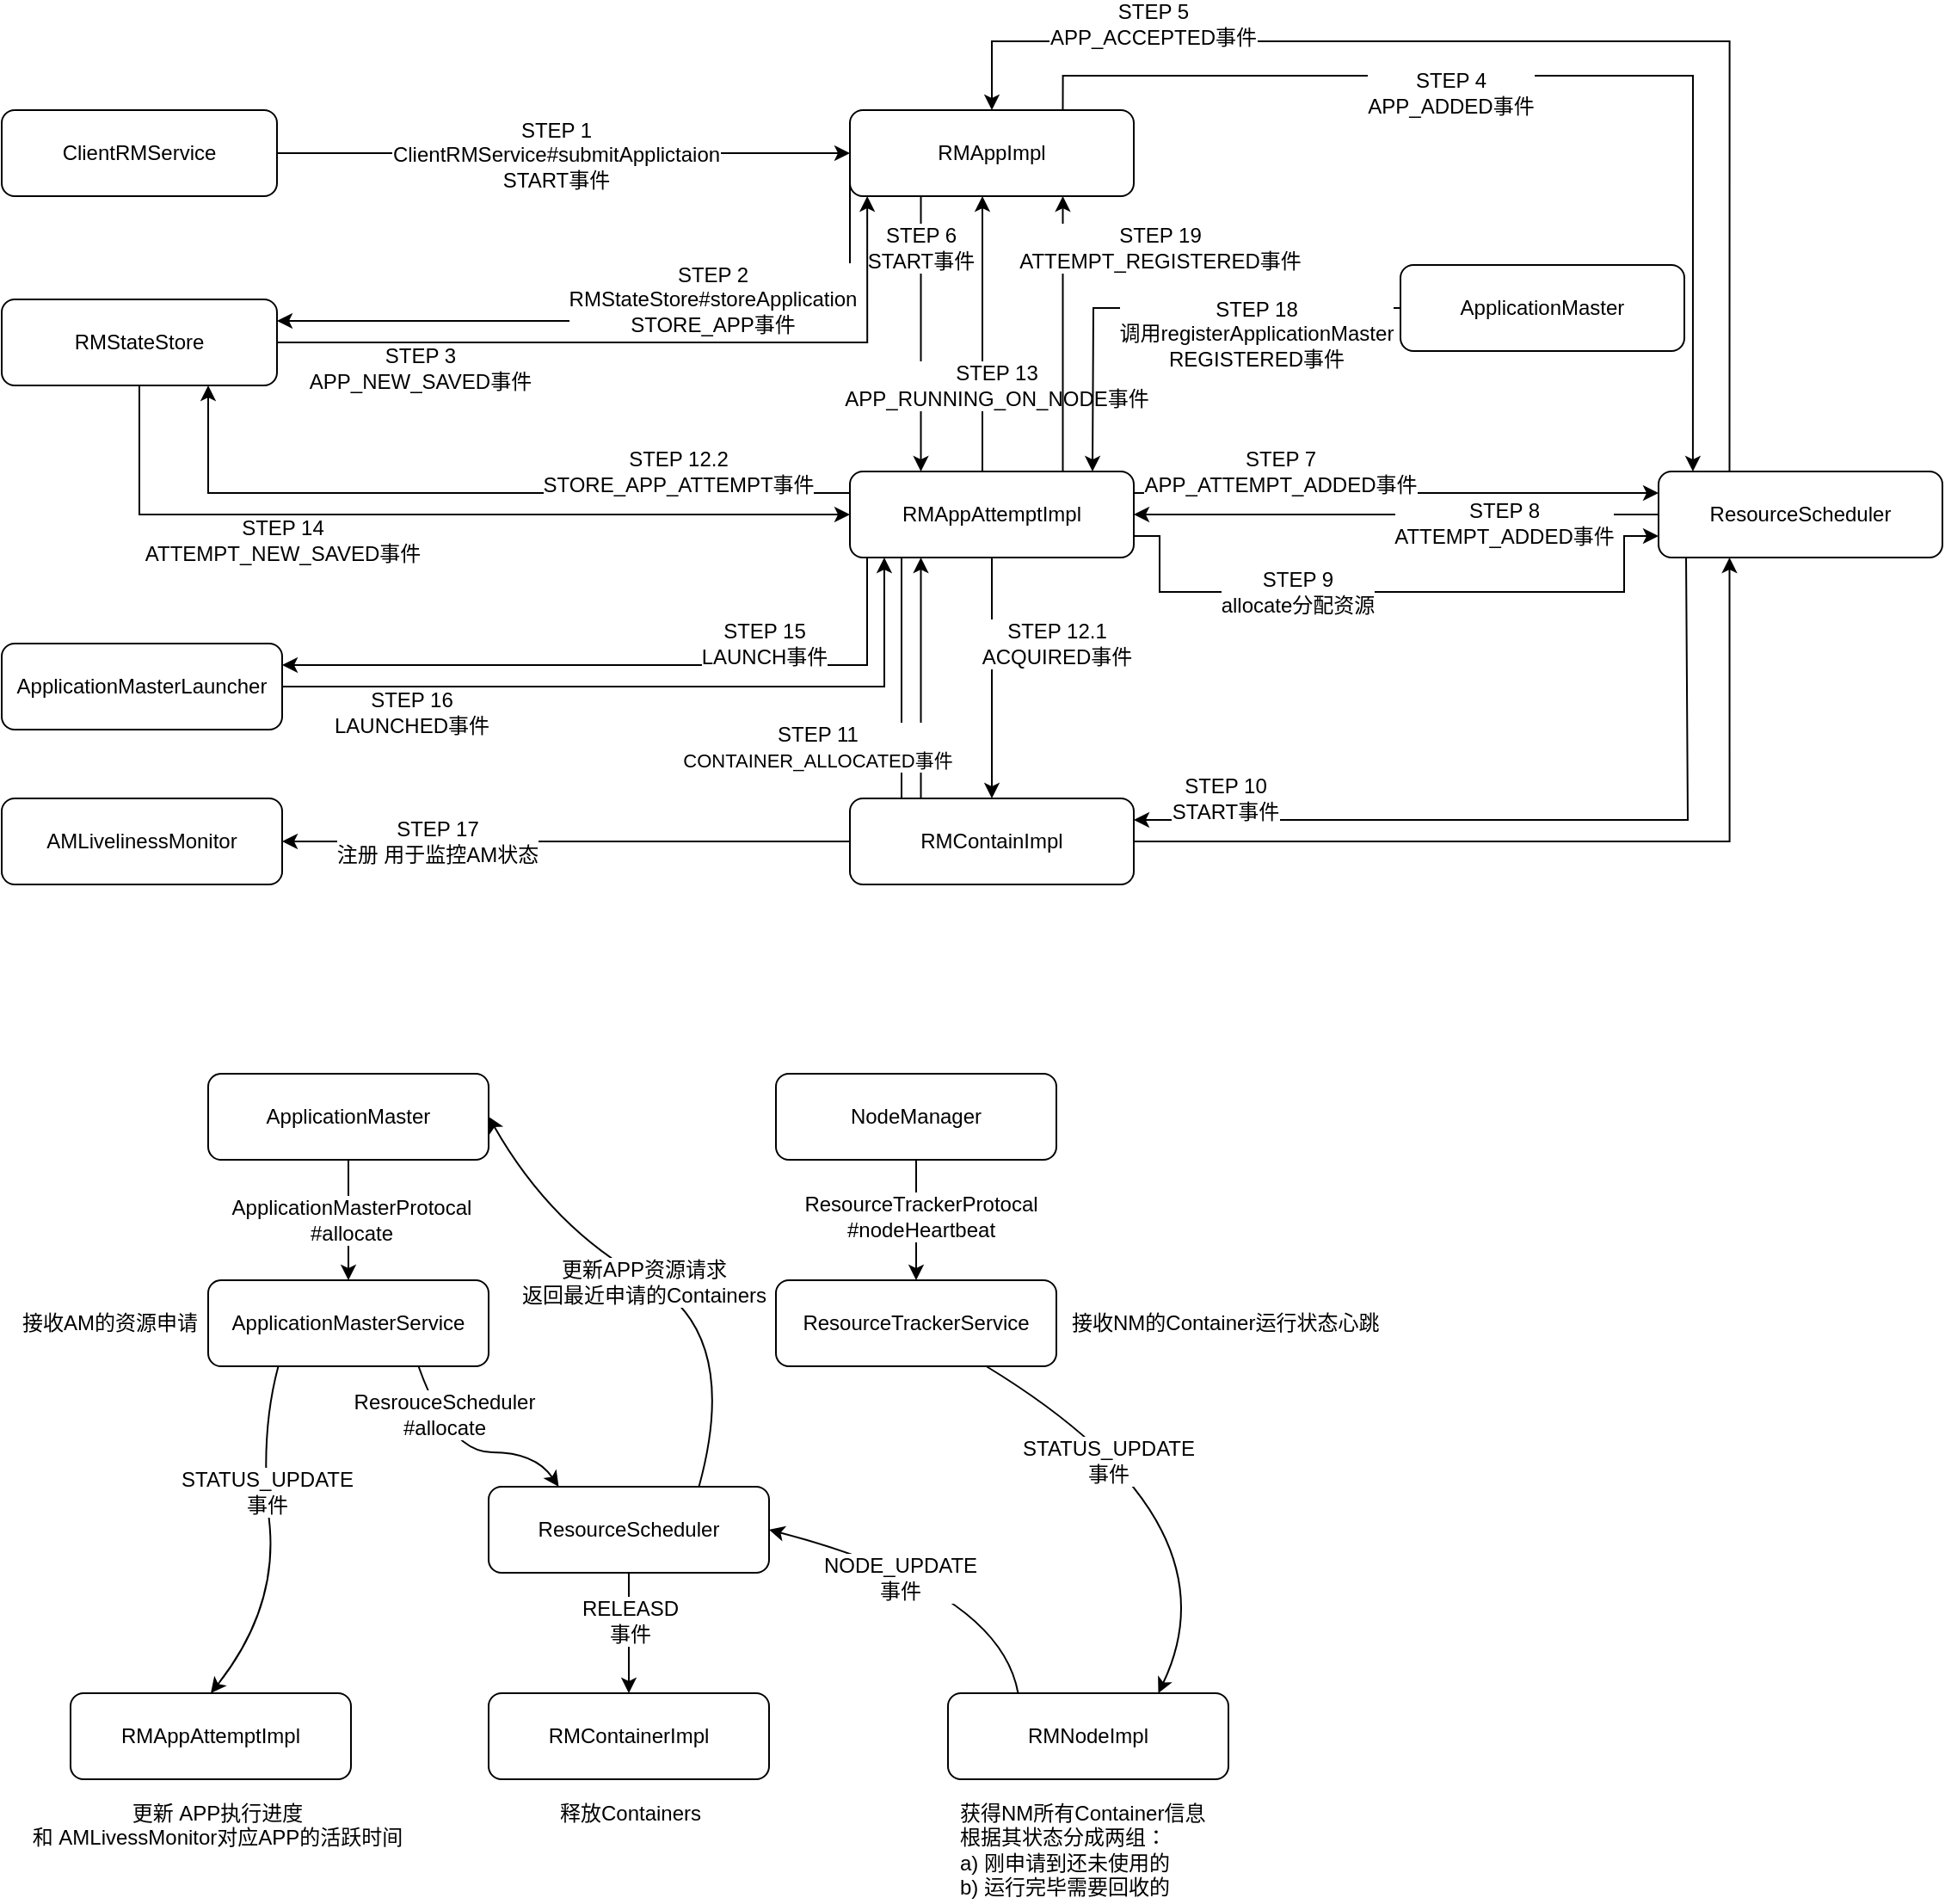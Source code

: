<mxfile version="12.2.7" type="github" pages="1">
  <diagram id="zChnUbs21k4LyGYpCQM4" name="Page-1">
    <mxGraphModel dx="1666" dy="803" grid="1" gridSize="10" guides="1" tooltips="1" connect="1" arrows="1" fold="1" page="1" pageScale="1" pageWidth="826" pageHeight="1169" math="0" shadow="0">
      <root>
        <mxCell id="0"/>
        <mxCell id="1" parent="0"/>
        <mxCell id="tXMc1olfVPZyjSrxy6uh-15" style="edgeStyle=orthogonalEdgeStyle;rounded=0;orthogonalLoop=1;jettySize=auto;html=1;" parent="1" source="tXMc1olfVPZyjSrxy6uh-8" target="tXMc1olfVPZyjSrxy6uh-9" edge="1">
          <mxGeometry relative="1" as="geometry"/>
        </mxCell>
        <mxCell id="tXMc1olfVPZyjSrxy6uh-16" value="&lt;span style=&quot;white-space: normal&quot;&gt;STEP 1&lt;/span&gt;&lt;br&gt;&lt;span style=&quot;white-space: normal&quot;&gt;ClientRMService#submitApplictaion&lt;/span&gt;&lt;br&gt;START事件" style="text;html=1;resizable=0;points=[];align=center;verticalAlign=middle;labelBackgroundColor=#ffffff;" parent="tXMc1olfVPZyjSrxy6uh-15" vertex="1" connectable="0">
          <mxGeometry x="-0.027" y="-1" relative="1" as="geometry">
            <mxPoint as="offset"/>
          </mxGeometry>
        </mxCell>
        <mxCell id="tXMc1olfVPZyjSrxy6uh-8" value="ClientRMService&lt;br&gt;" style="rounded=1;whiteSpace=wrap;html=1;" parent="1" vertex="1">
          <mxGeometry y="100" width="160" height="50" as="geometry"/>
        </mxCell>
        <mxCell id="tXMc1olfVPZyjSrxy6uh-17" style="edgeStyle=orthogonalEdgeStyle;rounded=0;orthogonalLoop=1;jettySize=auto;html=1;exitX=0;exitY=0.75;exitDx=0;exitDy=0;entryX=1;entryY=0.25;entryDx=0;entryDy=0;" parent="1" source="tXMc1olfVPZyjSrxy6uh-9" target="tXMc1olfVPZyjSrxy6uh-11" edge="1">
          <mxGeometry relative="1" as="geometry">
            <Array as="points">
              <mxPoint x="493" y="223"/>
            </Array>
          </mxGeometry>
        </mxCell>
        <mxCell id="tXMc1olfVPZyjSrxy6uh-19" value="STEP 2&lt;br&gt;RMStateStore#storeApplication&lt;br&gt;STORE_APP事件" style="text;html=1;resizable=0;points=[];align=center;verticalAlign=middle;labelBackgroundColor=#ffffff;" parent="tXMc1olfVPZyjSrxy6uh-17" vertex="1" connectable="0">
          <mxGeometry x="-0.258" relative="1" as="geometry">
            <mxPoint x="-10" y="-13" as="offset"/>
          </mxGeometry>
        </mxCell>
        <mxCell id="tXMc1olfVPZyjSrxy6uh-21" style="edgeStyle=orthogonalEdgeStyle;rounded=0;orthogonalLoop=1;jettySize=auto;html=1;exitX=0.75;exitY=0;exitDx=0;exitDy=0;entryX=0.121;entryY=0;entryDx=0;entryDy=0;entryPerimeter=0;" parent="1" source="tXMc1olfVPZyjSrxy6uh-9" target="tXMc1olfVPZyjSrxy6uh-12" edge="1">
          <mxGeometry relative="1" as="geometry"/>
        </mxCell>
        <mxCell id="tXMc1olfVPZyjSrxy6uh-24" value="STEP 4&lt;br&gt;APP_ADDED事件" style="text;html=1;resizable=0;points=[];align=center;verticalAlign=middle;labelBackgroundColor=#ffffff;" parent="tXMc1olfVPZyjSrxy6uh-21" vertex="1" connectable="0">
          <mxGeometry x="-0.14" relative="1" as="geometry">
            <mxPoint x="-20" y="10" as="offset"/>
          </mxGeometry>
        </mxCell>
        <mxCell id="tXMc1olfVPZyjSrxy6uh-26" style="edgeStyle=orthogonalEdgeStyle;rounded=0;orthogonalLoop=1;jettySize=auto;html=1;exitX=0.25;exitY=1;exitDx=0;exitDy=0;entryX=0.25;entryY=0;entryDx=0;entryDy=0;" parent="1" source="tXMc1olfVPZyjSrxy6uh-9" target="tXMc1olfVPZyjSrxy6uh-10" edge="1">
          <mxGeometry relative="1" as="geometry"/>
        </mxCell>
        <mxCell id="tXMc1olfVPZyjSrxy6uh-27" value="STEP 6&lt;br&gt;START事件" style="text;html=1;resizable=0;points=[];align=center;verticalAlign=middle;labelBackgroundColor=#ffffff;" parent="tXMc1olfVPZyjSrxy6uh-26" vertex="1" connectable="0">
          <mxGeometry x="0.487" y="-1" relative="1" as="geometry">
            <mxPoint y="-89" as="offset"/>
          </mxGeometry>
        </mxCell>
        <mxCell id="tXMc1olfVPZyjSrxy6uh-9" value="RMAppImpl" style="rounded=1;whiteSpace=wrap;html=1;" parent="1" vertex="1">
          <mxGeometry x="493" y="100" width="165" height="50" as="geometry"/>
        </mxCell>
        <mxCell id="tXMc1olfVPZyjSrxy6uh-28" style="edgeStyle=orthogonalEdgeStyle;rounded=0;orthogonalLoop=1;jettySize=auto;html=1;exitX=1;exitY=0.25;exitDx=0;exitDy=0;entryX=0;entryY=0.25;entryDx=0;entryDy=0;" parent="1" source="tXMc1olfVPZyjSrxy6uh-10" target="tXMc1olfVPZyjSrxy6uh-12" edge="1">
          <mxGeometry relative="1" as="geometry"/>
        </mxCell>
        <mxCell id="tXMc1olfVPZyjSrxy6uh-29" value="STEP 7&lt;br&gt;APP_ATTEMPT_ADDED事件" style="text;html=1;resizable=0;points=[];align=center;verticalAlign=middle;labelBackgroundColor=#ffffff;" parent="tXMc1olfVPZyjSrxy6uh-28" vertex="1" connectable="0">
          <mxGeometry x="-0.297" y="1" relative="1" as="geometry">
            <mxPoint x="-22" y="-12" as="offset"/>
          </mxGeometry>
        </mxCell>
        <mxCell id="tXMc1olfVPZyjSrxy6uh-32" style="edgeStyle=orthogonalEdgeStyle;rounded=0;orthogonalLoop=1;jettySize=auto;html=1;exitX=1;exitY=0.75;exitDx=0;exitDy=0;entryX=0;entryY=0.75;entryDx=0;entryDy=0;" parent="1" source="tXMc1olfVPZyjSrxy6uh-10" target="tXMc1olfVPZyjSrxy6uh-12" edge="1">
          <mxGeometry relative="1" as="geometry">
            <Array as="points">
              <mxPoint x="673" y="348"/>
              <mxPoint x="673" y="380"/>
              <mxPoint x="943" y="380"/>
              <mxPoint x="943" y="348"/>
            </Array>
          </mxGeometry>
        </mxCell>
        <mxCell id="tXMc1olfVPZyjSrxy6uh-33" value="STEP 9&lt;br&gt;allocate分配资源" style="text;html=1;resizable=0;points=[];align=center;verticalAlign=middle;labelBackgroundColor=#ffffff;" parent="tXMc1olfVPZyjSrxy6uh-32" vertex="1" connectable="0">
          <mxGeometry x="-0.447" relative="1" as="geometry">
            <mxPoint x="25" as="offset"/>
          </mxGeometry>
        </mxCell>
        <mxCell id="tXMc1olfVPZyjSrxy6uh-41" style="edgeStyle=orthogonalEdgeStyle;rounded=0;orthogonalLoop=1;jettySize=auto;html=1;entryX=0.5;entryY=0;entryDx=0;entryDy=0;" parent="1" source="tXMc1olfVPZyjSrxy6uh-10" target="tXMc1olfVPZyjSrxy6uh-14" edge="1">
          <mxGeometry relative="1" as="geometry"/>
        </mxCell>
        <mxCell id="tXMc1olfVPZyjSrxy6uh-42" value="STEP 12.1&lt;br&gt;ACQUIRED事件" style="text;html=1;resizable=0;points=[];align=center;verticalAlign=middle;labelBackgroundColor=#ffffff;" parent="tXMc1olfVPZyjSrxy6uh-41" vertex="1" connectable="0">
          <mxGeometry y="44" relative="1" as="geometry">
            <mxPoint x="-7" y="-20" as="offset"/>
          </mxGeometry>
        </mxCell>
        <mxCell id="tXMc1olfVPZyjSrxy6uh-43" style="edgeStyle=orthogonalEdgeStyle;rounded=0;orthogonalLoop=1;jettySize=auto;html=1;exitX=0;exitY=0.25;exitDx=0;exitDy=0;entryX=0.75;entryY=1;entryDx=0;entryDy=0;" parent="1" source="tXMc1olfVPZyjSrxy6uh-10" target="tXMc1olfVPZyjSrxy6uh-11" edge="1">
          <mxGeometry relative="1" as="geometry"/>
        </mxCell>
        <mxCell id="tXMc1olfVPZyjSrxy6uh-44" value="STEP 12.2&lt;br&gt;STORE_APP_ATTEMPT事件" style="text;html=1;resizable=0;points=[];align=center;verticalAlign=middle;labelBackgroundColor=#ffffff;" parent="tXMc1olfVPZyjSrxy6uh-43" vertex="1" connectable="0">
          <mxGeometry x="-0.656" y="-1" relative="1" as="geometry">
            <mxPoint x="-25" y="-12" as="offset"/>
          </mxGeometry>
        </mxCell>
        <mxCell id="tXMc1olfVPZyjSrxy6uh-45" style="edgeStyle=orthogonalEdgeStyle;rounded=0;orthogonalLoop=1;jettySize=auto;html=1;" parent="1" source="tXMc1olfVPZyjSrxy6uh-10" target="tXMc1olfVPZyjSrxy6uh-9" edge="1">
          <mxGeometry relative="1" as="geometry">
            <Array as="points">
              <mxPoint x="570" y="220"/>
              <mxPoint x="570" y="220"/>
            </Array>
          </mxGeometry>
        </mxCell>
        <mxCell id="tXMc1olfVPZyjSrxy6uh-46" value="STEP 13&lt;br&gt;APP_RUNNING_ON_NODE事件" style="text;html=1;resizable=0;points=[];align=center;verticalAlign=middle;labelBackgroundColor=#ffffff;" parent="tXMc1olfVPZyjSrxy6uh-45" vertex="1" connectable="0">
          <mxGeometry x="0.388" y="-1" relative="1" as="geometry">
            <mxPoint x="6.5" y="61" as="offset"/>
          </mxGeometry>
        </mxCell>
        <mxCell id="tXMc1olfVPZyjSrxy6uh-51" style="edgeStyle=orthogonalEdgeStyle;rounded=0;orthogonalLoop=1;jettySize=auto;html=1;exitX=0.067;exitY=1;exitDx=0;exitDy=0;entryX=1;entryY=0.25;entryDx=0;entryDy=0;exitPerimeter=0;" parent="1" source="tXMc1olfVPZyjSrxy6uh-10" target="tXMc1olfVPZyjSrxy6uh-50" edge="1">
          <mxGeometry relative="1" as="geometry">
            <Array as="points">
              <mxPoint x="503" y="360"/>
              <mxPoint x="503" y="423"/>
            </Array>
          </mxGeometry>
        </mxCell>
        <mxCell id="tXMc1olfVPZyjSrxy6uh-54" value="STEP 15&lt;br&gt;LAUNCH事件" style="text;html=1;resizable=0;points=[];align=center;verticalAlign=middle;labelBackgroundColor=#ffffff;" parent="tXMc1olfVPZyjSrxy6uh-51" vertex="1" connectable="0">
          <mxGeometry x="-0.371" y="-2" relative="1" as="geometry">
            <mxPoint x="3" y="-11" as="offset"/>
          </mxGeometry>
        </mxCell>
        <mxCell id="tXMc1olfVPZyjSrxy6uh-57" style="edgeStyle=orthogonalEdgeStyle;rounded=0;orthogonalLoop=1;jettySize=auto;html=1;entryX=1;entryY=0.5;entryDx=0;entryDy=0;exitX=0.158;exitY=1;exitDx=0;exitDy=0;exitPerimeter=0;" parent="1" source="tXMc1olfVPZyjSrxy6uh-10" target="tXMc1olfVPZyjSrxy6uh-56" edge="1">
          <mxGeometry relative="1" as="geometry">
            <Array as="points">
              <mxPoint x="523" y="360"/>
              <mxPoint x="523" y="525"/>
            </Array>
          </mxGeometry>
        </mxCell>
        <mxCell id="tXMc1olfVPZyjSrxy6uh-58" value="STEP 17&lt;br&gt;注册 用于监控AM状态" style="text;html=1;resizable=0;points=[];align=center;verticalAlign=middle;labelBackgroundColor=#ffffff;" parent="tXMc1olfVPZyjSrxy6uh-57" vertex="1" connectable="0">
          <mxGeometry x="0.728" relative="1" as="geometry">
            <mxPoint x="18" as="offset"/>
          </mxGeometry>
        </mxCell>
        <mxCell id="tXMc1olfVPZyjSrxy6uh-61" style="edgeStyle=orthogonalEdgeStyle;rounded=0;orthogonalLoop=1;jettySize=auto;html=1;exitX=0.75;exitY=0;exitDx=0;exitDy=0;entryX=0.75;entryY=1;entryDx=0;entryDy=0;" parent="1" source="tXMc1olfVPZyjSrxy6uh-10" target="tXMc1olfVPZyjSrxy6uh-9" edge="1">
          <mxGeometry relative="1" as="geometry"/>
        </mxCell>
        <mxCell id="tXMc1olfVPZyjSrxy6uh-62" value="STEP 19&lt;br&gt;ATTEMPT_REGISTERED事件" style="text;html=1;resizable=0;points=[];align=center;verticalAlign=middle;labelBackgroundColor=#ffffff;" parent="tXMc1olfVPZyjSrxy6uh-61" vertex="1" connectable="0">
          <mxGeometry x="0.55" y="-1" relative="1" as="geometry">
            <mxPoint x="55" y="-6" as="offset"/>
          </mxGeometry>
        </mxCell>
        <mxCell id="tXMc1olfVPZyjSrxy6uh-10" value="RMAppAttemptImpl" style="rounded=1;whiteSpace=wrap;html=1;" parent="1" vertex="1">
          <mxGeometry x="493" y="310" width="165" height="50" as="geometry"/>
        </mxCell>
        <mxCell id="tXMc1olfVPZyjSrxy6uh-18" style="edgeStyle=orthogonalEdgeStyle;rounded=0;orthogonalLoop=1;jettySize=auto;html=1;entryX=0.061;entryY=1;entryDx=0;entryDy=0;entryPerimeter=0;" parent="1" source="tXMc1olfVPZyjSrxy6uh-11" target="tXMc1olfVPZyjSrxy6uh-9" edge="1">
          <mxGeometry relative="1" as="geometry"/>
        </mxCell>
        <mxCell id="tXMc1olfVPZyjSrxy6uh-20" value="STEP 3&lt;br&gt;APP_NEW_SAVED事件" style="text;html=1;resizable=0;points=[];align=center;verticalAlign=middle;labelBackgroundColor=#ffffff;" parent="tXMc1olfVPZyjSrxy6uh-18" vertex="1" connectable="0">
          <mxGeometry x="-0.598" y="-1" relative="1" as="geometry">
            <mxPoint x="-3" y="14" as="offset"/>
          </mxGeometry>
        </mxCell>
        <mxCell id="tXMc1olfVPZyjSrxy6uh-48" style="edgeStyle=orthogonalEdgeStyle;rounded=0;orthogonalLoop=1;jettySize=auto;html=1;entryX=0;entryY=0.5;entryDx=0;entryDy=0;exitX=0.5;exitY=1;exitDx=0;exitDy=0;" parent="1" source="tXMc1olfVPZyjSrxy6uh-11" target="tXMc1olfVPZyjSrxy6uh-10" edge="1">
          <mxGeometry relative="1" as="geometry"/>
        </mxCell>
        <mxCell id="tXMc1olfVPZyjSrxy6uh-49" value="STEP 14&lt;br&gt;ATTEMPT_NEW_SAVED事件" style="text;html=1;resizable=0;points=[];align=center;verticalAlign=middle;labelBackgroundColor=#ffffff;" parent="tXMc1olfVPZyjSrxy6uh-48" vertex="1" connectable="0">
          <mxGeometry x="-0.693" y="44" relative="1" as="geometry">
            <mxPoint x="83" y="59" as="offset"/>
          </mxGeometry>
        </mxCell>
        <mxCell id="tXMc1olfVPZyjSrxy6uh-11" value="RMStateStore" style="rounded=1;whiteSpace=wrap;html=1;" parent="1" vertex="1">
          <mxGeometry y="210" width="160" height="50" as="geometry"/>
        </mxCell>
        <mxCell id="tXMc1olfVPZyjSrxy6uh-23" style="edgeStyle=orthogonalEdgeStyle;rounded=0;orthogonalLoop=1;jettySize=auto;html=1;exitX=0.25;exitY=0;exitDx=0;exitDy=0;entryX=0.5;entryY=0;entryDx=0;entryDy=0;" parent="1" source="tXMc1olfVPZyjSrxy6uh-12" target="tXMc1olfVPZyjSrxy6uh-9" edge="1">
          <mxGeometry relative="1" as="geometry">
            <Array as="points">
              <mxPoint x="1004" y="60"/>
              <mxPoint x="576" y="60"/>
            </Array>
          </mxGeometry>
        </mxCell>
        <mxCell id="tXMc1olfVPZyjSrxy6uh-25" value="STEP 5&lt;br&gt;APP_ACCEPTED事件" style="text;html=1;resizable=0;points=[];align=center;verticalAlign=middle;labelBackgroundColor=#ffffff;" parent="tXMc1olfVPZyjSrxy6uh-23" vertex="1" connectable="0">
          <mxGeometry x="0.674" y="-1" relative="1" as="geometry">
            <mxPoint x="16" y="-9" as="offset"/>
          </mxGeometry>
        </mxCell>
        <mxCell id="tXMc1olfVPZyjSrxy6uh-30" style="edgeStyle=orthogonalEdgeStyle;rounded=0;orthogonalLoop=1;jettySize=auto;html=1;entryX=1;entryY=0.5;entryDx=0;entryDy=0;" parent="1" source="tXMc1olfVPZyjSrxy6uh-12" target="tXMc1olfVPZyjSrxy6uh-10" edge="1">
          <mxGeometry relative="1" as="geometry"/>
        </mxCell>
        <mxCell id="tXMc1olfVPZyjSrxy6uh-31" value="STEP 8&lt;br&gt;ATTEMPT_ADDED事件" style="text;html=1;resizable=0;points=[];align=center;verticalAlign=middle;labelBackgroundColor=#ffffff;" parent="tXMc1olfVPZyjSrxy6uh-30" vertex="1" connectable="0">
          <mxGeometry x="-0.607" y="4" relative="1" as="geometry">
            <mxPoint x="-30" y="1" as="offset"/>
          </mxGeometry>
        </mxCell>
        <mxCell id="tXMc1olfVPZyjSrxy6uh-34" style="edgeStyle=orthogonalEdgeStyle;rounded=0;orthogonalLoop=1;jettySize=auto;html=1;exitX=0.097;exitY=0.98;exitDx=0;exitDy=0;entryX=1;entryY=0.25;entryDx=0;entryDy=0;exitPerimeter=0;" parent="1" source="tXMc1olfVPZyjSrxy6uh-12" target="tXMc1olfVPZyjSrxy6uh-14" edge="1">
          <mxGeometry relative="1" as="geometry">
            <Array as="points">
              <mxPoint x="980" y="359"/>
              <mxPoint x="980" y="513"/>
            </Array>
          </mxGeometry>
        </mxCell>
        <mxCell id="tXMc1olfVPZyjSrxy6uh-36" value="STEP 10&lt;br&gt;START事件" style="text;html=1;resizable=0;points=[];align=center;verticalAlign=middle;labelBackgroundColor=#ffffff;" parent="tXMc1olfVPZyjSrxy6uh-34" vertex="1" connectable="0">
          <mxGeometry x="0.853" y="-1" relative="1" as="geometry">
            <mxPoint x="17.5" y="-12" as="offset"/>
          </mxGeometry>
        </mxCell>
        <mxCell id="tXMc1olfVPZyjSrxy6uh-12" value="ResourceScheduler" style="rounded=1;whiteSpace=wrap;html=1;" parent="1" vertex="1">
          <mxGeometry x="963" y="310" width="165" height="50" as="geometry"/>
        </mxCell>
        <mxCell id="tXMc1olfVPZyjSrxy6uh-59" style="edgeStyle=orthogonalEdgeStyle;rounded=0;orthogonalLoop=1;jettySize=auto;html=1;" parent="1" source="tXMc1olfVPZyjSrxy6uh-13" edge="1">
          <mxGeometry relative="1" as="geometry">
            <mxPoint x="634" y="310" as="targetPoint"/>
          </mxGeometry>
        </mxCell>
        <mxCell id="tXMc1olfVPZyjSrxy6uh-60" value="STEP 18&lt;br&gt;调用registerApplicationMaster&lt;br&gt;REGISTERED事件" style="text;html=1;resizable=0;points=[];align=center;verticalAlign=middle;labelBackgroundColor=#ffffff;" parent="tXMc1olfVPZyjSrxy6uh-59" vertex="1" connectable="0">
          <mxGeometry x="-0.623" relative="1" as="geometry">
            <mxPoint x="-33" y="15" as="offset"/>
          </mxGeometry>
        </mxCell>
        <mxCell id="tXMc1olfVPZyjSrxy6uh-13" value="ApplicationMaster" style="rounded=1;whiteSpace=wrap;html=1;" parent="1" vertex="1">
          <mxGeometry x="813" y="190" width="165" height="50" as="geometry"/>
        </mxCell>
        <mxCell id="tXMc1olfVPZyjSrxy6uh-35" style="edgeStyle=orthogonalEdgeStyle;rounded=0;orthogonalLoop=1;jettySize=auto;html=1;entryX=0.25;entryY=1;entryDx=0;entryDy=0;" parent="1" source="tXMc1olfVPZyjSrxy6uh-14" target="tXMc1olfVPZyjSrxy6uh-12" edge="1">
          <mxGeometry relative="1" as="geometry"/>
        </mxCell>
        <mxCell id="tXMc1olfVPZyjSrxy6uh-38" style="edgeStyle=orthogonalEdgeStyle;rounded=0;orthogonalLoop=1;jettySize=auto;html=1;exitX=0.25;exitY=0;exitDx=0;exitDy=0;entryX=0.25;entryY=1;entryDx=0;entryDy=0;" parent="1" source="tXMc1olfVPZyjSrxy6uh-14" target="tXMc1olfVPZyjSrxy6uh-10" edge="1">
          <mxGeometry relative="1" as="geometry"/>
        </mxCell>
        <mxCell id="tXMc1olfVPZyjSrxy6uh-39" value="STEP 11&lt;br&gt;&lt;span style=&quot;font-size: 11px&quot;&gt;CONTAINER_ALLOCATED事件&lt;/span&gt;" style="text;html=1;resizable=0;points=[];align=center;verticalAlign=middle;labelBackgroundColor=#ffffff;" parent="tXMc1olfVPZyjSrxy6uh-38" vertex="1" connectable="0">
          <mxGeometry x="0.014" y="-2" relative="1" as="geometry">
            <mxPoint x="-63" y="41" as="offset"/>
          </mxGeometry>
        </mxCell>
        <mxCell id="tXMc1olfVPZyjSrxy6uh-14" value="RMContainImpl" style="rounded=1;whiteSpace=wrap;html=1;" parent="1" vertex="1">
          <mxGeometry x="493" y="500" width="165" height="50" as="geometry"/>
        </mxCell>
        <mxCell id="tXMc1olfVPZyjSrxy6uh-53" style="edgeStyle=orthogonalEdgeStyle;rounded=0;orthogonalLoop=1;jettySize=auto;html=1;entryX=0.121;entryY=1;entryDx=0;entryDy=0;entryPerimeter=0;" parent="1" source="tXMc1olfVPZyjSrxy6uh-50" target="tXMc1olfVPZyjSrxy6uh-10" edge="1">
          <mxGeometry relative="1" as="geometry"/>
        </mxCell>
        <mxCell id="tXMc1olfVPZyjSrxy6uh-55" value="STEP 16&lt;br&gt;LAUNCHED事件" style="text;html=1;resizable=0;points=[];align=center;verticalAlign=middle;labelBackgroundColor=#ffffff;" parent="tXMc1olfVPZyjSrxy6uh-53" vertex="1" connectable="0">
          <mxGeometry x="-0.666" y="-3" relative="1" as="geometry">
            <mxPoint x="4" y="12" as="offset"/>
          </mxGeometry>
        </mxCell>
        <mxCell id="tXMc1olfVPZyjSrxy6uh-50" value="ApplicationMasterLauncher" style="rounded=1;whiteSpace=wrap;html=1;" parent="1" vertex="1">
          <mxGeometry y="410" width="163" height="50" as="geometry"/>
        </mxCell>
        <mxCell id="tXMc1olfVPZyjSrxy6uh-56" value="AMLivelinessMonitor" style="rounded=1;whiteSpace=wrap;html=1;" parent="1" vertex="1">
          <mxGeometry y="500" width="163" height="50" as="geometry"/>
        </mxCell>
        <mxCell id="d3fV6exQ7LBeSN684K8H-12" style="edgeStyle=orthogonalEdgeStyle;rounded=0;orthogonalLoop=1;jettySize=auto;html=1;entryX=0.5;entryY=0;entryDx=0;entryDy=0;" parent="1" source="d3fV6exQ7LBeSN684K8H-1" target="d3fV6exQ7LBeSN684K8H-3" edge="1">
          <mxGeometry relative="1" as="geometry"/>
        </mxCell>
        <mxCell id="d3fV6exQ7LBeSN684K8H-13" value="ApplicationMasterProtocal&lt;br&gt;#allocate" style="text;html=1;resizable=0;points=[];align=center;verticalAlign=middle;labelBackgroundColor=#ffffff;" parent="d3fV6exQ7LBeSN684K8H-12" vertex="1" connectable="0">
          <mxGeometry y="1" relative="1" as="geometry">
            <mxPoint as="offset"/>
          </mxGeometry>
        </mxCell>
        <mxCell id="d3fV6exQ7LBeSN684K8H-1" value="ApplicationMaster" style="rounded=1;whiteSpace=wrap;html=1;" parent="1" vertex="1">
          <mxGeometry x="120" y="660" width="163" height="50" as="geometry"/>
        </mxCell>
        <mxCell id="d3fV6exQ7LBeSN684K8H-14" style="edgeStyle=orthogonalEdgeStyle;rounded=0;orthogonalLoop=1;jettySize=auto;html=1;entryX=0.5;entryY=0;entryDx=0;entryDy=0;" parent="1" source="d3fV6exQ7LBeSN684K8H-2" target="d3fV6exQ7LBeSN684K8H-4" edge="1">
          <mxGeometry relative="1" as="geometry"/>
        </mxCell>
        <mxCell id="d3fV6exQ7LBeSN684K8H-15" value="ResourceTrackerProtocal&lt;br&gt;#nodeHeartbeat" style="text;html=1;resizable=0;points=[];align=center;verticalAlign=middle;labelBackgroundColor=#ffffff;" parent="d3fV6exQ7LBeSN684K8H-14" vertex="1" connectable="0">
          <mxGeometry y="3" relative="1" as="geometry">
            <mxPoint x="-1" y="-2" as="offset"/>
          </mxGeometry>
        </mxCell>
        <mxCell id="d3fV6exQ7LBeSN684K8H-2" value="NodeManager" style="rounded=1;whiteSpace=wrap;html=1;" parent="1" vertex="1">
          <mxGeometry x="450" y="660" width="163" height="50" as="geometry"/>
        </mxCell>
        <mxCell id="d3fV6exQ7LBeSN684K8H-3" value="ApplicationMasterService" style="rounded=1;whiteSpace=wrap;html=1;" parent="1" vertex="1">
          <mxGeometry x="120" y="780" width="163" height="50" as="geometry"/>
        </mxCell>
        <mxCell id="d3fV6exQ7LBeSN684K8H-4" value="ResourceTrackerService" style="rounded=1;whiteSpace=wrap;html=1;" parent="1" vertex="1">
          <mxGeometry x="450" y="780" width="163" height="50" as="geometry"/>
        </mxCell>
        <mxCell id="d3fV6exQ7LBeSN684K8H-20" style="edgeStyle=orthogonalEdgeStyle;rounded=0;orthogonalLoop=1;jettySize=auto;html=1;" parent="1" source="d3fV6exQ7LBeSN684K8H-5" target="d3fV6exQ7LBeSN684K8H-10" edge="1">
          <mxGeometry relative="1" as="geometry"/>
        </mxCell>
        <mxCell id="d3fV6exQ7LBeSN684K8H-21" value="RELEASD&lt;br&gt;事件" style="text;html=1;resizable=0;points=[];align=center;verticalAlign=middle;labelBackgroundColor=#ffffff;" parent="d3fV6exQ7LBeSN684K8H-20" vertex="1" connectable="0">
          <mxGeometry x="-0.2" relative="1" as="geometry">
            <mxPoint as="offset"/>
          </mxGeometry>
        </mxCell>
        <mxCell id="d3fV6exQ7LBeSN684K8H-5" value="ResourceScheduler" style="rounded=1;whiteSpace=wrap;html=1;" parent="1" vertex="1">
          <mxGeometry x="283" y="900" width="163" height="50" as="geometry"/>
        </mxCell>
        <mxCell id="d3fV6exQ7LBeSN684K8H-9" value="RMAppAttemptImpl" style="rounded=1;whiteSpace=wrap;html=1;" parent="1" vertex="1">
          <mxGeometry x="40" y="1020" width="163" height="50" as="geometry"/>
        </mxCell>
        <mxCell id="d3fV6exQ7LBeSN684K8H-10" value="RMContainerImpl" style="rounded=1;whiteSpace=wrap;html=1;" parent="1" vertex="1">
          <mxGeometry x="283" y="1020" width="163" height="50" as="geometry"/>
        </mxCell>
        <mxCell id="d3fV6exQ7LBeSN684K8H-11" value="RMNodeImpl" style="rounded=1;whiteSpace=wrap;html=1;" parent="1" vertex="1">
          <mxGeometry x="550" y="1020" width="163" height="50" as="geometry"/>
        </mxCell>
        <mxCell id="d3fV6exQ7LBeSN684K8H-16" value="" style="curved=1;endArrow=classic;html=1;exitX=0.75;exitY=1;exitDx=0;exitDy=0;entryX=0.25;entryY=0;entryDx=0;entryDy=0;" parent="1" source="d3fV6exQ7LBeSN684K8H-3" target="d3fV6exQ7LBeSN684K8H-5" edge="1">
          <mxGeometry width="50" height="50" relative="1" as="geometry">
            <mxPoint x="10" y="1140" as="sourcePoint"/>
            <mxPoint x="60" y="1090" as="targetPoint"/>
            <Array as="points">
              <mxPoint x="260" y="880"/>
              <mxPoint x="310" y="880"/>
            </Array>
          </mxGeometry>
        </mxCell>
        <mxCell id="d3fV6exQ7LBeSN684K8H-17" value="ResrouceScheduler&lt;br&gt;#allocate" style="text;html=1;resizable=0;points=[];align=center;verticalAlign=middle;labelBackgroundColor=#ffffff;" parent="d3fV6exQ7LBeSN684K8H-16" vertex="1" connectable="0">
          <mxGeometry x="-0.512" y="4" relative="1" as="geometry">
            <mxPoint as="offset"/>
          </mxGeometry>
        </mxCell>
        <mxCell id="d3fV6exQ7LBeSN684K8H-18" value="" style="curved=1;endArrow=classic;html=1;exitX=0.25;exitY=1;exitDx=0;exitDy=0;entryX=0.5;entryY=0;entryDx=0;entryDy=0;" parent="1" source="d3fV6exQ7LBeSN684K8H-3" target="d3fV6exQ7LBeSN684K8H-9" edge="1">
          <mxGeometry width="50" height="50" relative="1" as="geometry">
            <mxPoint x="10" y="1140" as="sourcePoint"/>
            <mxPoint x="60" y="1090" as="targetPoint"/>
            <Array as="points">
              <mxPoint x="150" y="870"/>
              <mxPoint x="161" y="970"/>
            </Array>
          </mxGeometry>
        </mxCell>
        <mxCell id="d3fV6exQ7LBeSN684K8H-19" value="STATUS_UPDATE&lt;br&gt;事件" style="text;html=1;resizable=0;points=[];align=center;verticalAlign=middle;labelBackgroundColor=#ffffff;" parent="d3fV6exQ7LBeSN684K8H-18" vertex="1" connectable="0">
          <mxGeometry x="-0.274" relative="1" as="geometry">
            <mxPoint as="offset"/>
          </mxGeometry>
        </mxCell>
        <mxCell id="d3fV6exQ7LBeSN684K8H-22" value="" style="curved=1;endArrow=classic;html=1;exitX=0.75;exitY=1;exitDx=0;exitDy=0;entryX=0.75;entryY=0;entryDx=0;entryDy=0;" parent="1" source="d3fV6exQ7LBeSN684K8H-4" target="d3fV6exQ7LBeSN684K8H-11" edge="1">
          <mxGeometry width="50" height="50" relative="1" as="geometry">
            <mxPoint x="10" y="1140" as="sourcePoint"/>
            <mxPoint x="60" y="1090" as="targetPoint"/>
            <Array as="points">
              <mxPoint x="720" y="920"/>
            </Array>
          </mxGeometry>
        </mxCell>
        <mxCell id="d3fV6exQ7LBeSN684K8H-23" value="STATUS_UPDATE&lt;br&gt;事件" style="text;html=1;resizable=0;points=[];align=center;verticalAlign=middle;labelBackgroundColor=#ffffff;" parent="d3fV6exQ7LBeSN684K8H-22" vertex="1" connectable="0">
          <mxGeometry x="-0.373" y="-10" relative="1" as="geometry">
            <mxPoint as="offset"/>
          </mxGeometry>
        </mxCell>
        <mxCell id="d3fV6exQ7LBeSN684K8H-24" value="" style="curved=1;endArrow=classic;html=1;exitX=0.25;exitY=0;exitDx=0;exitDy=0;entryX=1;entryY=0.5;entryDx=0;entryDy=0;" parent="1" source="d3fV6exQ7LBeSN684K8H-11" target="d3fV6exQ7LBeSN684K8H-5" edge="1">
          <mxGeometry width="50" height="50" relative="1" as="geometry">
            <mxPoint x="10" y="1140" as="sourcePoint"/>
            <mxPoint x="60" y="1090" as="targetPoint"/>
            <Array as="points">
              <mxPoint x="580" y="960"/>
            </Array>
          </mxGeometry>
        </mxCell>
        <mxCell id="d3fV6exQ7LBeSN684K8H-25" value="NODE_UPDATE&lt;br&gt;事件" style="text;html=1;resizable=0;points=[];align=center;verticalAlign=middle;labelBackgroundColor=#ffffff;" parent="d3fV6exQ7LBeSN684K8H-24" vertex="1" connectable="0">
          <mxGeometry x="0.192" y="8" relative="1" as="geometry">
            <mxPoint as="offset"/>
          </mxGeometry>
        </mxCell>
        <mxCell id="d3fV6exQ7LBeSN684K8H-26" value="更新 APP执行进度&lt;br&gt;和 AMLivessMonitor对应APP的活跃时间" style="text;html=1;resizable=0;points=[];autosize=1;align=center;verticalAlign=top;spacingTop=-4;" parent="1" vertex="1">
          <mxGeometry x="10" y="1080" width="230" height="30" as="geometry"/>
        </mxCell>
        <mxCell id="d3fV6exQ7LBeSN684K8H-27" value="释放Containers" style="text;html=1;resizable=0;points=[];autosize=1;align=center;verticalAlign=top;spacingTop=-4;" parent="1" vertex="1">
          <mxGeometry x="314.5" y="1080" width="100" height="20" as="geometry"/>
        </mxCell>
        <mxCell id="d3fV6exQ7LBeSN684K8H-28" value="" style="curved=1;endArrow=classic;html=1;exitX=0.75;exitY=0;exitDx=0;exitDy=0;entryX=1;entryY=0.5;entryDx=0;entryDy=0;" parent="1" source="d3fV6exQ7LBeSN684K8H-5" target="d3fV6exQ7LBeSN684K8H-1" edge="1">
          <mxGeometry width="50" height="50" relative="1" as="geometry">
            <mxPoint x="10" y="1180" as="sourcePoint"/>
            <mxPoint x="60" y="1130" as="targetPoint"/>
            <Array as="points">
              <mxPoint x="430" y="810"/>
              <mxPoint x="320" y="750"/>
            </Array>
          </mxGeometry>
        </mxCell>
        <mxCell id="d3fV6exQ7LBeSN684K8H-29" value="更新APP资源请求&lt;br&gt;返回最近申请的Containers" style="text;html=1;resizable=0;points=[];align=center;verticalAlign=middle;labelBackgroundColor=#ffffff;" parent="d3fV6exQ7LBeSN684K8H-28" vertex="1" connectable="0">
          <mxGeometry x="0.081" y="1" relative="1" as="geometry">
            <mxPoint y="1" as="offset"/>
          </mxGeometry>
        </mxCell>
        <mxCell id="d3fV6exQ7LBeSN684K8H-30" value="接收AM的资源申请" style="text;html=1;resizable=0;points=[];autosize=1;align=left;verticalAlign=top;spacingTop=-4;" parent="1" vertex="1">
          <mxGeometry x="10" y="795" width="120" height="20" as="geometry"/>
        </mxCell>
        <mxCell id="d3fV6exQ7LBeSN684K8H-31" value="接收NM的Container运行状态心跳" style="text;html=1;resizable=0;points=[];autosize=1;align=left;verticalAlign=top;spacingTop=-4;" parent="1" vertex="1">
          <mxGeometry x="620" y="795" width="190" height="20" as="geometry"/>
        </mxCell>
        <mxCell id="omJFpXsNfyi3IAVJECoM-1" value="获得NM所有Container信息&lt;br&gt;根据其状态分成两组：&lt;br&gt;a) 刚申请到还未使用的&lt;br&gt;b) 运行完毕需要回收的" style="text;html=1;resizable=0;points=[];autosize=1;align=left;verticalAlign=top;spacingTop=-4;" vertex="1" parent="1">
          <mxGeometry x="555" y="1080" width="160" height="60" as="geometry"/>
        </mxCell>
      </root>
    </mxGraphModel>
  </diagram>
</mxfile>
